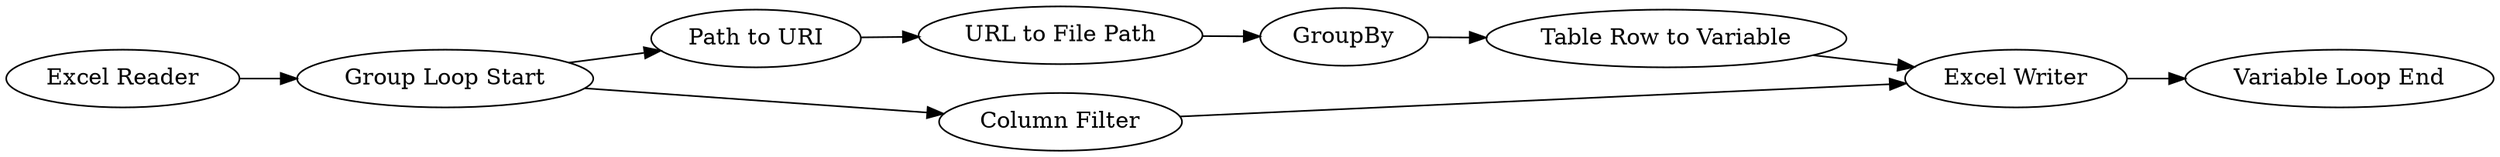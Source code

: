 digraph {
	1 [label="Excel Reader"]
	2 [label="Group Loop Start"]
	3 [label="Path to URI"]
	4 [label="URL to File Path"]
	5 [label="Column Filter"]
	6 [label=GroupBy]
	7 [label="Table Row to Variable"]
	8 [label="Excel Writer"]
	9 [label="Variable Loop End"]
	1 -> 2
	2 -> 3
	2 -> 5
	3 -> 4
	4 -> 6
	5 -> 8
	6 -> 7
	7 -> 8
	8 -> 9
	rankdir=LR
}
